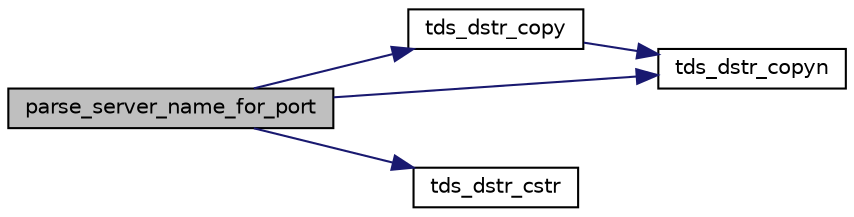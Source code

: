 digraph "parse_server_name_for_port"
{
 // LATEX_PDF_SIZE
  edge [fontname="Helvetica",fontsize="10",labelfontname="Helvetica",labelfontsize="10"];
  node [fontname="Helvetica",fontsize="10",shape=record];
  rankdir="LR";
  Node1 [label="parse_server_name_for_port",height=0.2,width=0.4,color="black", fillcolor="grey75", style="filled", fontcolor="black",tooltip="Check the server name to find port info first Warning: connection-> & login-> are all modified when n..."];
  Node1 -> Node2 [color="midnightblue",fontsize="10",style="solid",fontname="Helvetica"];
  Node2 [label="tds_dstr_copy",height=0.2,width=0.4,color="black", fillcolor="white", style="filled",URL="$a00566.html#gad96366d9fa93bfc283cef1299fbe97ab",tooltip="copy a string from another"];
  Node2 -> Node3 [color="midnightblue",fontsize="10",style="solid",fontname="Helvetica"];
  Node3 [label="tds_dstr_copyn",height=0.2,width=0.4,color="black", fillcolor="white", style="filled",URL="$a00566.html#ga656718f240d7403f986ae887d84a6ca1",tooltip="Set string to a given buffer of characters."];
  Node1 -> Node3 [color="midnightblue",fontsize="10",style="solid",fontname="Helvetica"];
  Node1 -> Node4 [color="midnightblue",fontsize="10",style="solid",fontname="Helvetica"];
  Node4 [label="tds_dstr_cstr",height=0.2,width=0.4,color="black", fillcolor="white", style="filled",URL="$a00566.html#ga5f351a208e7aa13b4cc2d32cac8fc0fa",tooltip="Returns a C version (NUL terminated string) of dstr."];
}
